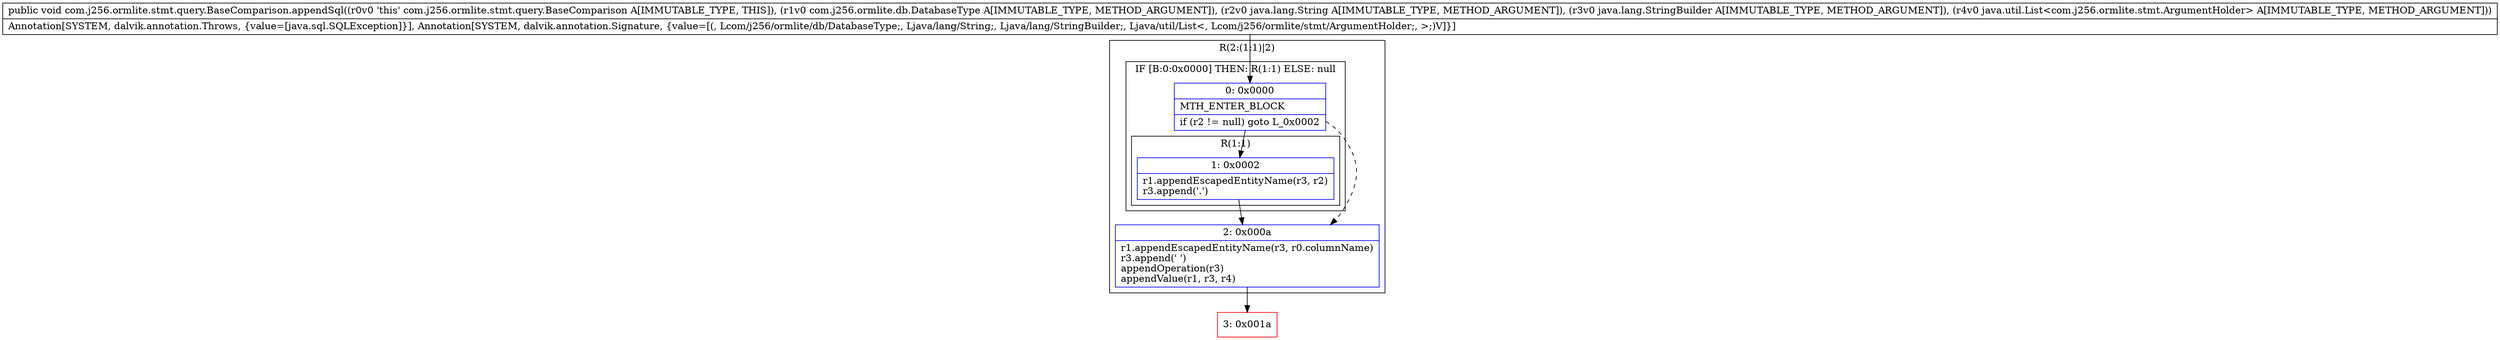 digraph "CFG forcom.j256.ormlite.stmt.query.BaseComparison.appendSql(Lcom\/j256\/ormlite\/db\/DatabaseType;Ljava\/lang\/String;Ljava\/lang\/StringBuilder;Ljava\/util\/List;)V" {
subgraph cluster_Region_1008805979 {
label = "R(2:(1:1)|2)";
node [shape=record,color=blue];
subgraph cluster_IfRegion_1886934301 {
label = "IF [B:0:0x0000] THEN: R(1:1) ELSE: null";
node [shape=record,color=blue];
Node_0 [shape=record,label="{0\:\ 0x0000|MTH_ENTER_BLOCK\l|if (r2 != null) goto L_0x0002\l}"];
subgraph cluster_Region_1895183915 {
label = "R(1:1)";
node [shape=record,color=blue];
Node_1 [shape=record,label="{1\:\ 0x0002|r1.appendEscapedEntityName(r3, r2)\lr3.append('.')\l}"];
}
}
Node_2 [shape=record,label="{2\:\ 0x000a|r1.appendEscapedEntityName(r3, r0.columnName)\lr3.append(' ')\lappendOperation(r3)\lappendValue(r1, r3, r4)\l}"];
}
Node_3 [shape=record,color=red,label="{3\:\ 0x001a}"];
MethodNode[shape=record,label="{public void com.j256.ormlite.stmt.query.BaseComparison.appendSql((r0v0 'this' com.j256.ormlite.stmt.query.BaseComparison A[IMMUTABLE_TYPE, THIS]), (r1v0 com.j256.ormlite.db.DatabaseType A[IMMUTABLE_TYPE, METHOD_ARGUMENT]), (r2v0 java.lang.String A[IMMUTABLE_TYPE, METHOD_ARGUMENT]), (r3v0 java.lang.StringBuilder A[IMMUTABLE_TYPE, METHOD_ARGUMENT]), (r4v0 java.util.List\<com.j256.ormlite.stmt.ArgumentHolder\> A[IMMUTABLE_TYPE, METHOD_ARGUMENT]))  | Annotation[SYSTEM, dalvik.annotation.Throws, \{value=[java.sql.SQLException]\}], Annotation[SYSTEM, dalvik.annotation.Signature, \{value=[(, Lcom\/j256\/ormlite\/db\/DatabaseType;, Ljava\/lang\/String;, Ljava\/lang\/StringBuilder;, Ljava\/util\/List\<, Lcom\/j256\/ormlite\/stmt\/ArgumentHolder;, \>;)V]\}]\l}"];
MethodNode -> Node_0;
Node_0 -> Node_1;
Node_0 -> Node_2[style=dashed];
Node_1 -> Node_2;
Node_2 -> Node_3;
}

